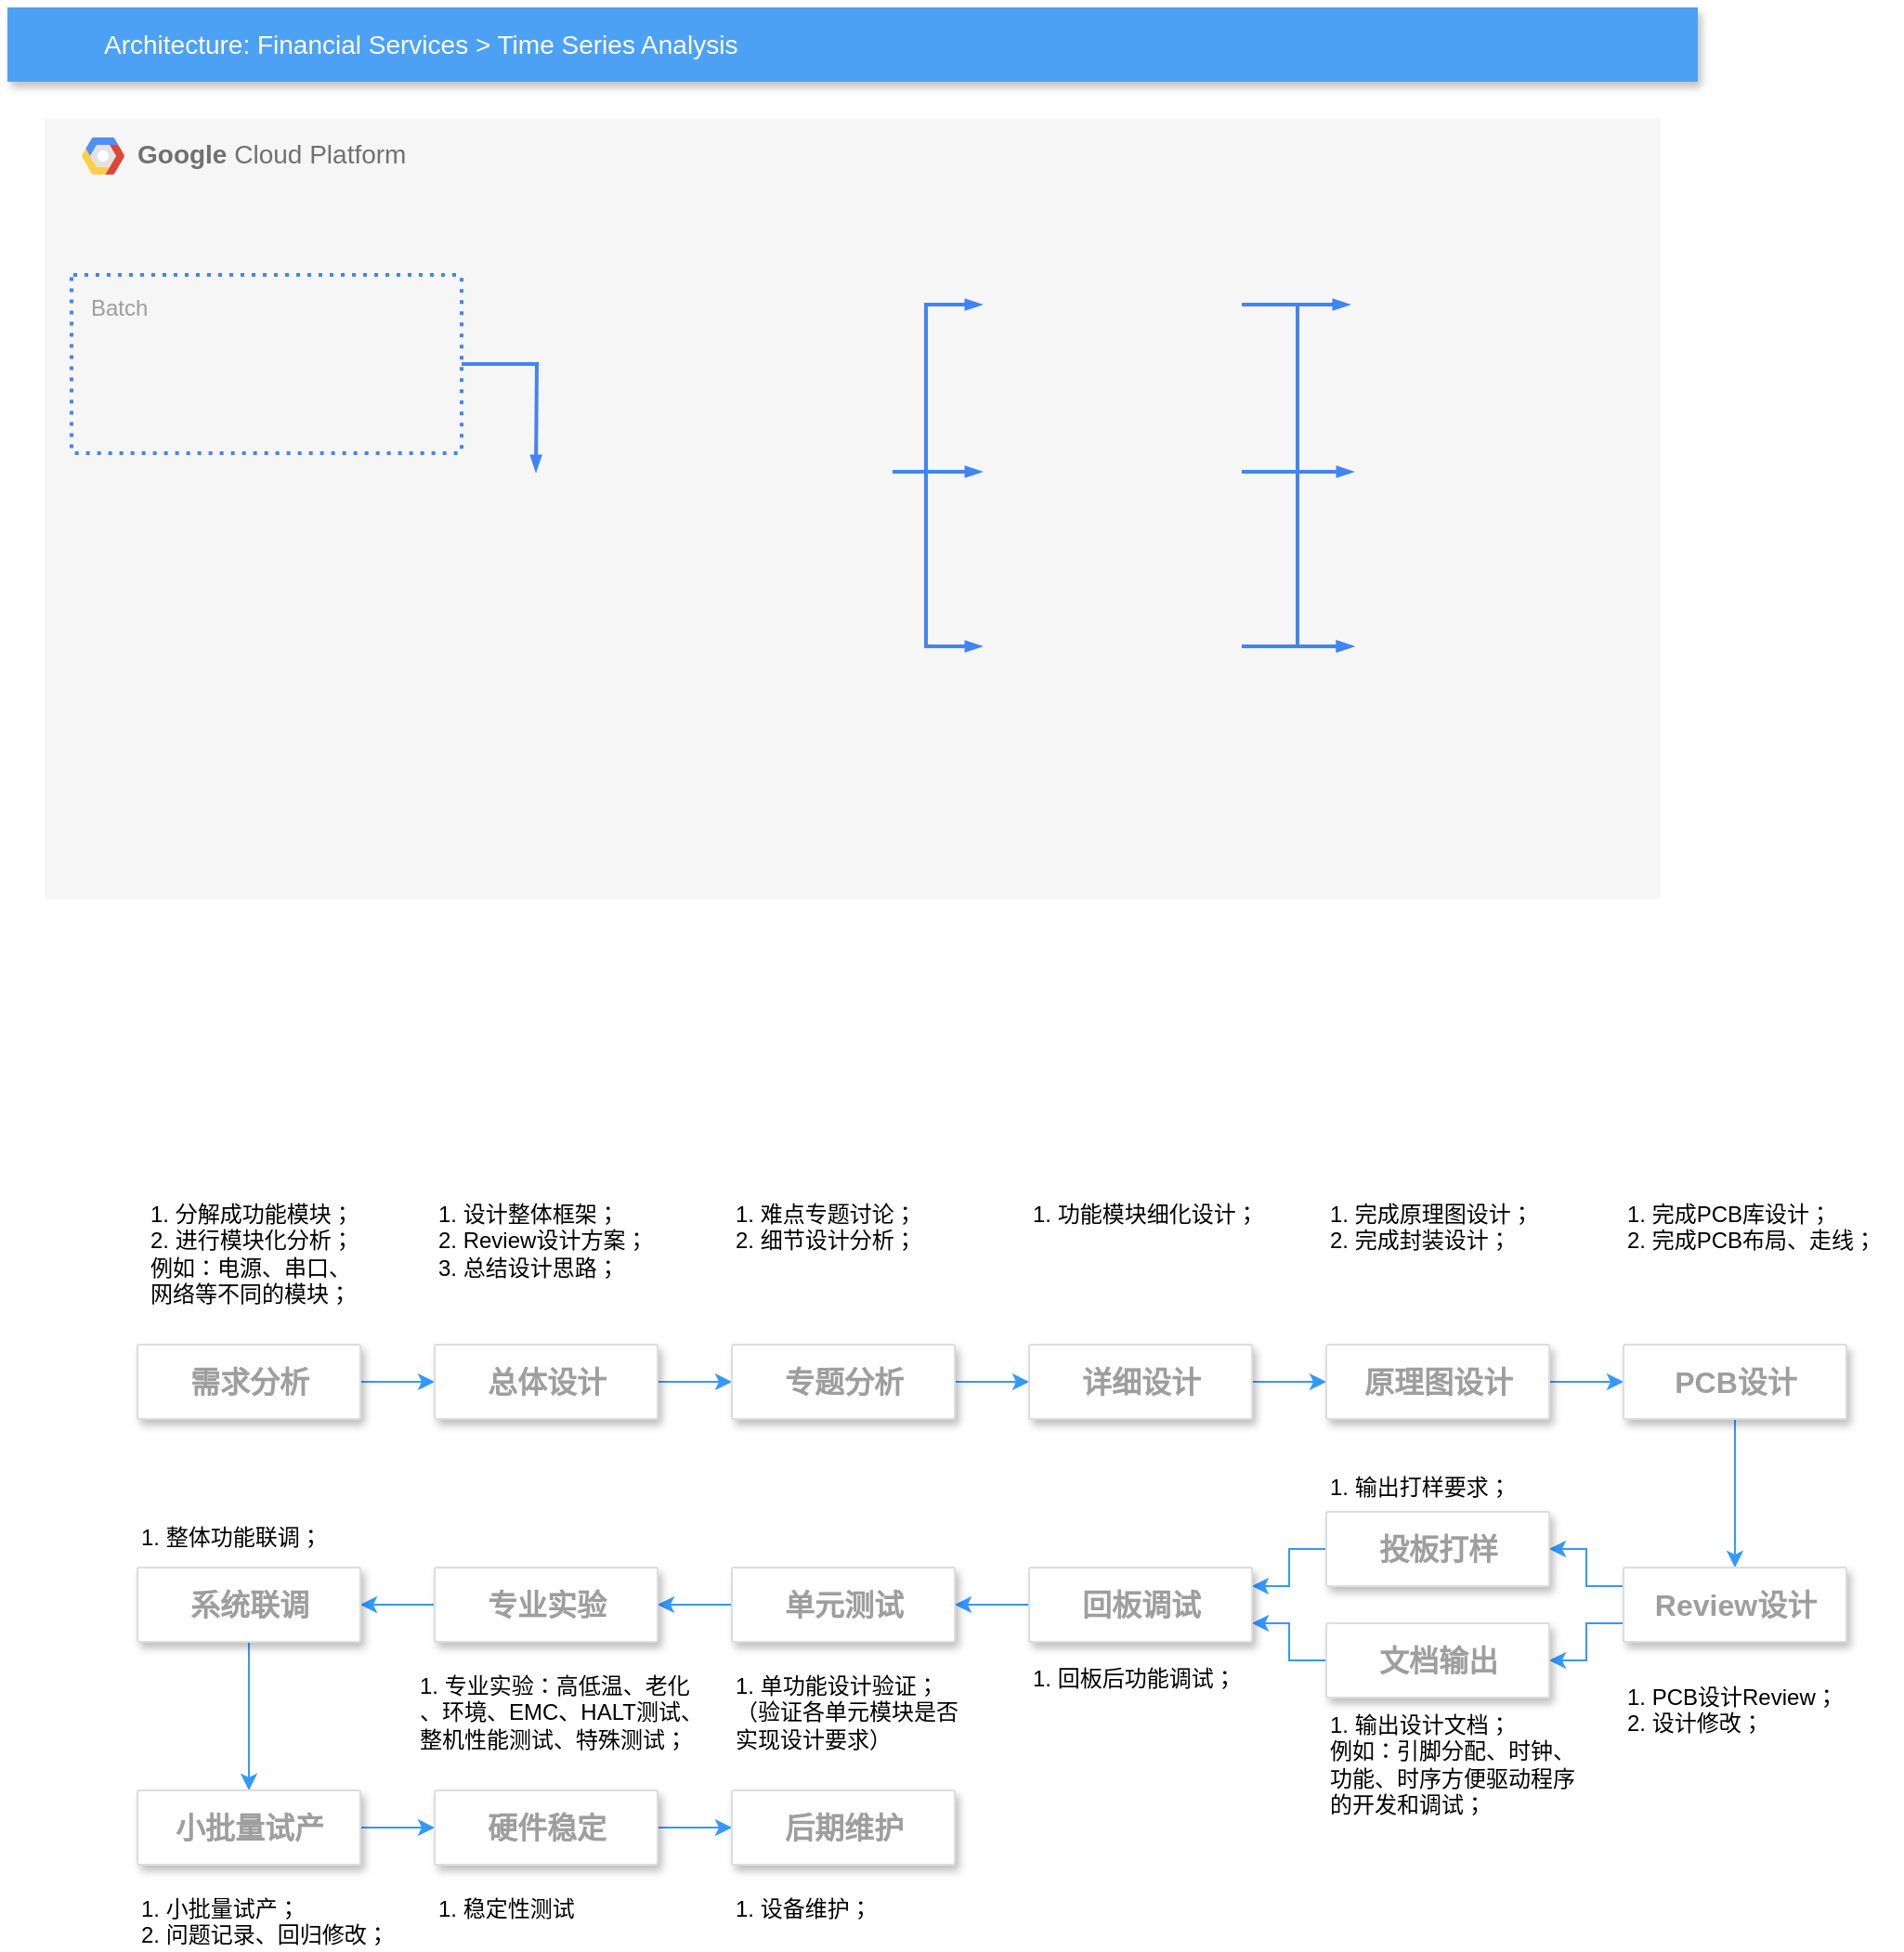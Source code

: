 <mxfile version="10.6.6" type="github"><diagram id="f106602c-feb2-e66a-4537-3a34d633f6aa" name="Page-1"><mxGraphModel dx="1188" dy="693" grid="1" gridSize="10" guides="1" tooltips="1" connect="1" arrows="1" fold="1" page="1" pageScale="1" pageWidth="1169" pageHeight="827" background="#ffffff" math="0" shadow="0"><root><mxCell id="0"/><mxCell id="1" parent="0"/><mxCell id="14" value="&lt;b&gt;Google &lt;/b&gt;Cloud Platform" style="fillColor=#F6F6F6;strokeColor=none;shadow=0;gradientColor=none;fontSize=14;align=left;spacing=10;fontColor=#717171;9E9E9E;verticalAlign=top;spacingTop=-4;fontStyle=0;spacingLeft=40;html=1;" parent="1" vertex="1"><mxGeometry x="150" y="100" width="870" height="420" as="geometry"/></mxCell><mxCell id="15" value="" style="shape=mxgraph.gcp2.google_cloud_platform;fillColor=#F6F6F6;strokeColor=none;shadow=0;gradientColor=none;" parent="14" vertex="1"><mxGeometry width="23" height="20" relative="1" as="geometry"><mxPoint x="20" y="10" as="offset"/></mxGeometry></mxCell><mxCell id="721" style="edgeStyle=orthogonalEdgeStyle;rounded=0;html=1;labelBackgroundColor=none;startFill=1;startSize=4;endArrow=blockThin;endFill=1;endSize=4;jettySize=auto;orthogonalLoop=1;strokeColor=#4284F3;strokeWidth=2;fontSize=12;fontColor=#000000;align=center;dashed=0;" parent="1" source="653" edge="1"><mxGeometry relative="1" as="geometry"><mxPoint x="414.5" y="290" as="targetPoint"/></mxGeometry></mxCell><mxCell id="653" value="Batch" style="rounded=1;absoluteArcSize=1;arcSize=2;html=1;strokeColor=#4284F3;gradientColor=none;shadow=0;dashed=1;fontSize=12;fontColor=#9E9E9E;align=left;verticalAlign=top;spacing=10;spacingTop=-4;fillColor=none;dashPattern=1 2;strokeWidth=2;" parent="1" vertex="1"><mxGeometry x="164.5" y="184" width="210" height="96" as="geometry"/></mxCell><mxCell id="2" value="Architecture: Financial Services &amp;gt; Time Series Analysis" style="fillColor=#4DA1F5;strokeColor=none;shadow=1;gradientColor=none;fontSize=14;align=left;spacingLeft=50;fontColor=#ffffff;html=1;" parent="1" vertex="1"><mxGeometry x="130" y="40" width="910" height="40" as="geometry"/></mxCell><mxCell id="D6XJR3hi3Ydohm2F1cCN-746" style="edgeStyle=orthogonalEdgeStyle;rounded=0;orthogonalLoop=1;jettySize=auto;html=1;exitX=1;exitY=0.5;exitDx=0;exitDy=0;entryX=0;entryY=0.5;entryDx=0;entryDy=0;strokeColor=#3399FF;" parent="1" source="694" target="D6XJR3hi3Ydohm2F1cCN-731" edge="1"><mxGeometry relative="1" as="geometry"/></mxCell><mxCell id="694" value="&lt;b&gt;&lt;font style=&quot;font-size: 16px&quot;&gt;需求分析&lt;/font&gt;&lt;/b&gt;" style="strokeColor=#dddddd;fillColor=#ffffff;shadow=1;strokeWidth=1;rounded=1;absoluteArcSize=1;arcSize=2;fontSize=10;fontColor=#9E9E9E;align=center;html=1;" parent="1" vertex="1"><mxGeometry x="200" y="760" width="120" height="40" as="geometry"/></mxCell><mxCell id="723" style="edgeStyle=orthogonalEdgeStyle;rounded=0;html=1;labelBackgroundColor=none;startFill=1;startSize=4;endArrow=blockThin;endFill=1;endSize=4;jettySize=auto;orthogonalLoop=1;strokeColor=#4284F3;strokeWidth=2;fontSize=12;fontColor=#000000;align=center;dashed=0;" parent="1" edge="1"><mxGeometry relative="1" as="geometry"><Array as="points"><mxPoint x="624.5" y="290"/><mxPoint x="624.5" y="200"/></Array><mxPoint x="606.5" y="290" as="sourcePoint"/><mxPoint x="654.5" y="200" as="targetPoint"/></mxGeometry></mxCell><mxCell id="724" style="edgeStyle=orthogonalEdgeStyle;rounded=0;html=1;labelBackgroundColor=none;startFill=1;startSize=4;endArrow=blockThin;endFill=1;endSize=4;jettySize=auto;orthogonalLoop=1;strokeColor=#4284F3;strokeWidth=2;fontSize=12;fontColor=#000000;align=center;dashed=0;" parent="1" edge="1"><mxGeometry relative="1" as="geometry"><mxPoint x="606.5" y="290" as="sourcePoint"/><mxPoint x="654.5" y="290" as="targetPoint"/></mxGeometry></mxCell><mxCell id="725" style="edgeStyle=orthogonalEdgeStyle;rounded=0;html=1;labelBackgroundColor=none;startFill=1;startSize=4;endArrow=blockThin;endFill=1;endSize=4;jettySize=auto;orthogonalLoop=1;strokeColor=#4284F3;strokeWidth=2;fontSize=12;fontColor=#000000;align=center;dashed=0;" parent="1" edge="1"><mxGeometry relative="1" as="geometry"><Array as="points"><mxPoint x="624.5" y="290"/><mxPoint x="624.5" y="384"/></Array><mxPoint x="606.5" y="290" as="sourcePoint"/><mxPoint x="654.5" y="384" as="targetPoint"/></mxGeometry></mxCell><mxCell id="727" style="edgeStyle=orthogonalEdgeStyle;rounded=0;html=1;labelBackgroundColor=none;startFill=1;startSize=4;endArrow=blockThin;endFill=1;endSize=4;jettySize=auto;orthogonalLoop=1;strokeColor=#4284F3;strokeWidth=2;fontSize=12;fontColor=#000000;align=center;dashed=0;" parent="1" edge="1"><mxGeometry relative="1" as="geometry"><mxPoint x="794.5" y="290" as="sourcePoint"/><mxPoint x="854.5" y="290" as="targetPoint"/></mxGeometry></mxCell><mxCell id="726" style="edgeStyle=orthogonalEdgeStyle;rounded=0;html=1;labelBackgroundColor=none;startFill=1;startSize=4;endArrow=blockThin;endFill=1;endSize=4;jettySize=auto;orthogonalLoop=1;strokeColor=#4284F3;strokeWidth=2;fontSize=12;fontColor=#000000;align=center;dashed=0;" parent="1" edge="1"><mxGeometry relative="1" as="geometry"><mxPoint x="794.5" y="200" as="sourcePoint"/><mxPoint x="852.5" y="200" as="targetPoint"/></mxGeometry></mxCell><mxCell id="729" style="edgeStyle=orthogonalEdgeStyle;rounded=0;html=1;labelBackgroundColor=none;startFill=1;startSize=4;endArrow=blockThin;endFill=1;endSize=4;jettySize=auto;orthogonalLoop=1;strokeColor=#4284F3;strokeWidth=2;fontSize=12;fontColor=#000000;align=center;dashed=0;" parent="1" edge="1"><mxGeometry relative="1" as="geometry"><Array as="points"><mxPoint x="824.5" y="200"/><mxPoint x="824.5" y="384"/></Array><mxPoint x="794.5" y="200" as="sourcePoint"/><mxPoint x="854.5" y="384" as="targetPoint"/></mxGeometry></mxCell><mxCell id="728" style="edgeStyle=orthogonalEdgeStyle;rounded=0;html=1;labelBackgroundColor=none;startFill=1;startSize=4;endArrow=blockThin;endFill=1;endSize=4;jettySize=auto;orthogonalLoop=1;strokeColor=#4284F3;strokeWidth=2;fontSize=12;fontColor=#000000;align=center;dashed=0;" parent="1" edge="1"><mxGeometry relative="1" as="geometry"><mxPoint x="794.5" y="384" as="sourcePoint"/><mxPoint x="854.5" y="384" as="targetPoint"/></mxGeometry></mxCell><mxCell id="kK6LnfnBjax_TeEGbpyU-729" value="" style="edgeStyle=orthogonalEdgeStyle;rounded=0;orthogonalLoop=1;jettySize=auto;html=1;strokeColor=#3399FF;" edge="1" parent="1" source="D6XJR3hi3Ydohm2F1cCN-731" target="D6XJR3hi3Ydohm2F1cCN-732"><mxGeometry relative="1" as="geometry"/></mxCell><mxCell id="D6XJR3hi3Ydohm2F1cCN-731" value="&lt;b&gt;&lt;font style=&quot;font-size: 16px&quot;&gt;总体设计&lt;br&gt;&lt;/font&gt;&lt;/b&gt;" style="strokeColor=#dddddd;fillColor=#ffffff;shadow=1;strokeWidth=1;rounded=1;absoluteArcSize=1;arcSize=2;fontSize=10;fontColor=#9E9E9E;align=center;html=1;" parent="1" vertex="1"><mxGeometry x="360" y="760" width="120" height="40" as="geometry"/></mxCell><mxCell id="kK6LnfnBjax_TeEGbpyU-730" value="" style="edgeStyle=orthogonalEdgeStyle;rounded=0;orthogonalLoop=1;jettySize=auto;html=1;strokeColor=#3399FF;" edge="1" parent="1" source="D6XJR3hi3Ydohm2F1cCN-732" target="D6XJR3hi3Ydohm2F1cCN-733"><mxGeometry relative="1" as="geometry"/></mxCell><mxCell id="D6XJR3hi3Ydohm2F1cCN-732" value="&lt;b&gt;&lt;font style=&quot;font-size: 16px&quot;&gt;专题分析&lt;br&gt;&lt;/font&gt;&lt;/b&gt;" style="strokeColor=#dddddd;fillColor=#ffffff;shadow=1;strokeWidth=1;rounded=1;absoluteArcSize=1;arcSize=2;fontSize=10;fontColor=#9E9E9E;align=center;html=1;" parent="1" vertex="1"><mxGeometry x="520" y="760" width="120" height="40" as="geometry"/></mxCell><mxCell id="kK6LnfnBjax_TeEGbpyU-731" value="" style="edgeStyle=orthogonalEdgeStyle;rounded=0;orthogonalLoop=1;jettySize=auto;html=1;strokeColor=#3399FF;" edge="1" parent="1" source="D6XJR3hi3Ydohm2F1cCN-733" target="D6XJR3hi3Ydohm2F1cCN-734"><mxGeometry relative="1" as="geometry"/></mxCell><mxCell id="D6XJR3hi3Ydohm2F1cCN-733" value="&lt;b&gt;&lt;font style=&quot;font-size: 16px&quot;&gt;详细设计&lt;br&gt;&lt;/font&gt;&lt;/b&gt;" style="strokeColor=#dddddd;fillColor=#ffffff;shadow=1;strokeWidth=1;rounded=1;absoluteArcSize=1;arcSize=2;fontSize=10;fontColor=#9E9E9E;align=center;html=1;" parent="1" vertex="1"><mxGeometry x="680" y="760" width="120" height="40" as="geometry"/></mxCell><mxCell id="kK6LnfnBjax_TeEGbpyU-732" value="" style="edgeStyle=orthogonalEdgeStyle;rounded=0;orthogonalLoop=1;jettySize=auto;html=1;strokeColor=#3399FF;" edge="1" parent="1" source="D6XJR3hi3Ydohm2F1cCN-734" target="D6XJR3hi3Ydohm2F1cCN-735"><mxGeometry relative="1" as="geometry"/></mxCell><mxCell id="D6XJR3hi3Ydohm2F1cCN-734" value="&lt;b&gt;&lt;font style=&quot;font-size: 16px&quot;&gt;原理图设计&lt;br&gt;&lt;/font&gt;&lt;/b&gt;" style="strokeColor=#dddddd;fillColor=#ffffff;shadow=1;strokeWidth=1;rounded=1;absoluteArcSize=1;arcSize=2;fontSize=10;fontColor=#9E9E9E;align=center;html=1;" parent="1" vertex="1"><mxGeometry x="840" y="760" width="120" height="40" as="geometry"/></mxCell><mxCell id="kK6LnfnBjax_TeEGbpyU-733" value="" style="edgeStyle=orthogonalEdgeStyle;rounded=0;orthogonalLoop=1;jettySize=auto;html=1;strokeColor=#3399FF;" edge="1" parent="1" source="D6XJR3hi3Ydohm2F1cCN-735" target="D6XJR3hi3Ydohm2F1cCN-736"><mxGeometry relative="1" as="geometry"/></mxCell><mxCell id="D6XJR3hi3Ydohm2F1cCN-735" value="&lt;b&gt;&lt;font style=&quot;font-size: 16px&quot;&gt;PCB设计&lt;br&gt;&lt;/font&gt;&lt;/b&gt;" style="strokeColor=#dddddd;fillColor=#ffffff;shadow=1;strokeWidth=1;rounded=1;absoluteArcSize=1;arcSize=2;fontSize=10;fontColor=#9E9E9E;align=center;html=1;" parent="1" vertex="1"><mxGeometry x="1000" y="760" width="120" height="40" as="geometry"/></mxCell><mxCell id="kK6LnfnBjax_TeEGbpyU-747" style="edgeStyle=orthogonalEdgeStyle;rounded=0;orthogonalLoop=1;jettySize=auto;html=1;exitX=0;exitY=0.75;exitDx=0;exitDy=0;entryX=1;entryY=0.5;entryDx=0;entryDy=0;strokeColor=#3399FF;" edge="1" parent="1" source="D6XJR3hi3Ydohm2F1cCN-736" target="kK6LnfnBjax_TeEGbpyU-743"><mxGeometry relative="1" as="geometry"/></mxCell><mxCell id="kK6LnfnBjax_TeEGbpyU-748" style="edgeStyle=orthogonalEdgeStyle;rounded=0;orthogonalLoop=1;jettySize=auto;html=1;exitX=0;exitY=0.25;exitDx=0;exitDy=0;entryX=1;entryY=0.5;entryDx=0;entryDy=0;strokeColor=#3399FF;" edge="1" parent="1" source="D6XJR3hi3Ydohm2F1cCN-736" target="D6XJR3hi3Ydohm2F1cCN-737"><mxGeometry relative="1" as="geometry"/></mxCell><mxCell id="D6XJR3hi3Ydohm2F1cCN-736" value="&lt;b&gt;&lt;font style=&quot;font-size: 16px&quot;&gt;Review设计&lt;br&gt;&lt;/font&gt;&lt;/b&gt;" style="strokeColor=#dddddd;fillColor=#ffffff;shadow=1;strokeWidth=1;rounded=1;absoluteArcSize=1;arcSize=2;fontSize=10;fontColor=#9E9E9E;align=center;html=1;" parent="1" vertex="1"><mxGeometry x="1000" y="880" width="120" height="40" as="geometry"/></mxCell><mxCell id="kK6LnfnBjax_TeEGbpyU-749" style="edgeStyle=orthogonalEdgeStyle;rounded=0;orthogonalLoop=1;jettySize=auto;html=1;exitX=0;exitY=0.5;exitDx=0;exitDy=0;entryX=1;entryY=0.25;entryDx=0;entryDy=0;strokeColor=#3399FF;" edge="1" parent="1" source="D6XJR3hi3Ydohm2F1cCN-737" target="D6XJR3hi3Ydohm2F1cCN-738"><mxGeometry relative="1" as="geometry"/></mxCell><mxCell id="D6XJR3hi3Ydohm2F1cCN-737" value="&lt;b&gt;&lt;font style=&quot;font-size: 16px&quot;&gt;投板打样&lt;br&gt;&lt;/font&gt;&lt;/b&gt;" style="strokeColor=#dddddd;fillColor=#ffffff;shadow=1;strokeWidth=1;rounded=1;absoluteArcSize=1;arcSize=2;fontSize=10;fontColor=#9E9E9E;align=center;html=1;" parent="1" vertex="1"><mxGeometry x="840" y="850" width="120" height="40" as="geometry"/></mxCell><mxCell id="kK6LnfnBjax_TeEGbpyU-750" style="edgeStyle=orthogonalEdgeStyle;rounded=0;orthogonalLoop=1;jettySize=auto;html=1;exitX=0;exitY=0.5;exitDx=0;exitDy=0;entryX=1;entryY=0.75;entryDx=0;entryDy=0;strokeColor=#3399FF;" edge="1" parent="1" source="kK6LnfnBjax_TeEGbpyU-743" target="D6XJR3hi3Ydohm2F1cCN-738"><mxGeometry relative="1" as="geometry"/></mxCell><mxCell id="kK6LnfnBjax_TeEGbpyU-743" value="&lt;b&gt;&lt;font style=&quot;font-size: 16px&quot;&gt;文档输出&lt;br&gt;&lt;/font&gt;&lt;/b&gt;" style="strokeColor=#dddddd;fillColor=#ffffff;shadow=1;strokeWidth=1;rounded=1;absoluteArcSize=1;arcSize=2;fontSize=10;fontColor=#9E9E9E;align=center;html=1;" vertex="1" parent="1"><mxGeometry x="840" y="910" width="120" height="40" as="geometry"/></mxCell><mxCell id="D6XJR3hi3Ydohm2F1cCN-755" value="" style="edgeStyle=orthogonalEdgeStyle;rounded=0;orthogonalLoop=1;jettySize=auto;html=1;strokeColor=#3399FF;" parent="1" source="D6XJR3hi3Ydohm2F1cCN-738" target="D6XJR3hi3Ydohm2F1cCN-739" edge="1"><mxGeometry relative="1" as="geometry"/></mxCell><mxCell id="D6XJR3hi3Ydohm2F1cCN-738" value="&lt;b&gt;&lt;font style=&quot;font-size: 16px&quot;&gt;回板调试&lt;br&gt;&lt;/font&gt;&lt;/b&gt;" style="strokeColor=#dddddd;fillColor=#ffffff;shadow=1;strokeWidth=1;rounded=1;absoluteArcSize=1;arcSize=2;fontSize=10;fontColor=#9E9E9E;align=center;html=1;" parent="1" vertex="1"><mxGeometry x="680" y="880" width="120" height="40" as="geometry"/></mxCell><mxCell id="D6XJR3hi3Ydohm2F1cCN-756" value="" style="edgeStyle=orthogonalEdgeStyle;rounded=0;orthogonalLoop=1;jettySize=auto;html=1;strokeColor=#3399FF;" parent="1" source="D6XJR3hi3Ydohm2F1cCN-739" target="D6XJR3hi3Ydohm2F1cCN-740" edge="1"><mxGeometry relative="1" as="geometry"/></mxCell><mxCell id="D6XJR3hi3Ydohm2F1cCN-739" value="&lt;b&gt;&lt;font style=&quot;font-size: 16px&quot;&gt;单元测试&lt;br&gt;&lt;/font&gt;&lt;/b&gt;" style="strokeColor=#dddddd;fillColor=#ffffff;shadow=1;strokeWidth=1;rounded=1;absoluteArcSize=1;arcSize=2;fontSize=10;fontColor=#9E9E9E;align=center;html=1;" parent="1" vertex="1"><mxGeometry x="520" y="880" width="120" height="40" as="geometry"/></mxCell><mxCell id="D6XJR3hi3Ydohm2F1cCN-757" value="" style="edgeStyle=orthogonalEdgeStyle;rounded=0;orthogonalLoop=1;jettySize=auto;html=1;strokeColor=#3399FF;" parent="1" source="D6XJR3hi3Ydohm2F1cCN-740" target="D6XJR3hi3Ydohm2F1cCN-741" edge="1"><mxGeometry relative="1" as="geometry"/></mxCell><mxCell id="D6XJR3hi3Ydohm2F1cCN-740" value="&lt;b&gt;&lt;font style=&quot;font-size: 16px&quot;&gt;专业实验&lt;br&gt;&lt;/font&gt;&lt;/b&gt;" style="strokeColor=#dddddd;fillColor=#ffffff;shadow=1;strokeWidth=1;rounded=1;absoluteArcSize=1;arcSize=2;fontSize=10;fontColor=#9E9E9E;align=center;html=1;" parent="1" vertex="1"><mxGeometry x="360" y="880" width="120" height="40" as="geometry"/></mxCell><mxCell id="D6XJR3hi3Ydohm2F1cCN-758" value="" style="edgeStyle=orthogonalEdgeStyle;rounded=0;orthogonalLoop=1;jettySize=auto;html=1;strokeColor=#3399FF;" parent="1" source="D6XJR3hi3Ydohm2F1cCN-741" target="D6XJR3hi3Ydohm2F1cCN-742" edge="1"><mxGeometry relative="1" as="geometry"/></mxCell><mxCell id="D6XJR3hi3Ydohm2F1cCN-741" value="&lt;b&gt;&lt;font style=&quot;font-size: 16px&quot;&gt;系统联调&lt;br&gt;&lt;/font&gt;&lt;/b&gt;" style="strokeColor=#dddddd;fillColor=#ffffff;shadow=1;strokeWidth=1;rounded=1;absoluteArcSize=1;arcSize=2;fontSize=10;fontColor=#9E9E9E;align=center;html=1;" parent="1" vertex="1"><mxGeometry x="200" y="880" width="120" height="40" as="geometry"/></mxCell><mxCell id="D6XJR3hi3Ydohm2F1cCN-759" value="" style="edgeStyle=orthogonalEdgeStyle;rounded=0;orthogonalLoop=1;jettySize=auto;html=1;strokeColor=#3399FF;" parent="1" source="D6XJR3hi3Ydohm2F1cCN-742" target="D6XJR3hi3Ydohm2F1cCN-744" edge="1"><mxGeometry relative="1" as="geometry"/></mxCell><mxCell id="D6XJR3hi3Ydohm2F1cCN-742" value="&lt;b&gt;&lt;font style=&quot;font-size: 16px&quot;&gt;小批量试产&lt;br&gt;&lt;/font&gt;&lt;/b&gt;" style="strokeColor=#dddddd;fillColor=#ffffff;shadow=1;strokeWidth=1;rounded=1;absoluteArcSize=1;arcSize=2;fontSize=10;fontColor=#9E9E9E;align=center;html=1;" parent="1" vertex="1"><mxGeometry x="200" y="1000" width="120" height="40" as="geometry"/></mxCell><mxCell id="D6XJR3hi3Ydohm2F1cCN-760" value="" style="edgeStyle=orthogonalEdgeStyle;rounded=0;orthogonalLoop=1;jettySize=auto;html=1;strokeColor=#3399FF;" parent="1" source="D6XJR3hi3Ydohm2F1cCN-744" target="D6XJR3hi3Ydohm2F1cCN-745" edge="1"><mxGeometry relative="1" as="geometry"/></mxCell><mxCell id="D6XJR3hi3Ydohm2F1cCN-744" value="&lt;b&gt;&lt;font style=&quot;font-size: 16px&quot;&gt;硬件稳定&lt;br&gt;&lt;/font&gt;&lt;/b&gt;" style="strokeColor=#dddddd;fillColor=#ffffff;shadow=1;strokeWidth=1;rounded=1;absoluteArcSize=1;arcSize=2;fontSize=10;fontColor=#9E9E9E;align=center;html=1;" parent="1" vertex="1"><mxGeometry x="360" y="1000" width="120" height="40" as="geometry"/></mxCell><mxCell id="D6XJR3hi3Ydohm2F1cCN-745" value="&lt;b&gt;&lt;font style=&quot;font-size: 16px&quot;&gt;后期维护&lt;br&gt;&lt;/font&gt;&lt;/b&gt;" style="strokeColor=#dddddd;fillColor=#ffffff;shadow=1;strokeWidth=1;rounded=1;absoluteArcSize=1;arcSize=2;fontSize=10;fontColor=#9E9E9E;align=center;html=1;" parent="1" vertex="1"><mxGeometry x="520" y="1000" width="120" height="40" as="geometry"/></mxCell><mxCell id="kK6LnfnBjax_TeEGbpyU-734" value="1. 分解成功能模块；&lt;br&gt;2. 进行模块化分析；&lt;br&gt;例如：电源、串口、&lt;br&gt;网络等不同的模块；&lt;br&gt;" style="text;html=1;resizable=0;points=[];autosize=1;align=left;verticalAlign=top;spacingTop=-4;" vertex="1" parent="1"><mxGeometry x="204.5" y="680" width="130" height="60" as="geometry"/></mxCell><mxCell id="kK6LnfnBjax_TeEGbpyU-735" value="1. 设计整体框架；&lt;br&gt;2. Review设计方案；&lt;br&gt;3. 总结设计思路；&lt;br&gt;" style="text;html=1;resizable=0;points=[];autosize=1;align=left;verticalAlign=top;spacingTop=-4;" vertex="1" parent="1"><mxGeometry x="360" y="680" width="130" height="40" as="geometry"/></mxCell><mxCell id="kK6LnfnBjax_TeEGbpyU-736" value="1. 难点专题讨论；&lt;br&gt;2. 细节设计分析；&lt;br&gt;" style="text;html=1;resizable=0;points=[];autosize=1;align=left;verticalAlign=top;spacingTop=-4;" vertex="1" parent="1"><mxGeometry x="520" y="680" width="110" height="30" as="geometry"/></mxCell><mxCell id="kK6LnfnBjax_TeEGbpyU-738" value="1. 功能模块细化设计；&lt;br&gt;" style="text;html=1;resizable=0;points=[];autosize=1;align=left;verticalAlign=top;spacingTop=-4;" vertex="1" parent="1"><mxGeometry x="680" y="680" width="140" height="20" as="geometry"/></mxCell><mxCell id="kK6LnfnBjax_TeEGbpyU-739" value="1. 完成原理图设计；&lt;br&gt;2. 完成封装设计；&lt;br&gt;" style="text;html=1;resizable=0;points=[];autosize=1;align=left;verticalAlign=top;spacingTop=-4;" vertex="1" parent="1"><mxGeometry x="840" y="680" width="130" height="30" as="geometry"/></mxCell><mxCell id="kK6LnfnBjax_TeEGbpyU-740" value="1. 完成PCB库设计；&lt;br&gt;2. 完成PCB布局、走线；&lt;br&gt;" style="text;html=1;resizable=0;points=[];autosize=1;align=left;verticalAlign=top;spacingTop=-4;" vertex="1" parent="1"><mxGeometry x="1000" y="680" width="150" height="30" as="geometry"/></mxCell><mxCell id="kK6LnfnBjax_TeEGbpyU-741" value="1. PCB设计Review；&lt;br&gt;2. 设计修改；&lt;br&gt;" style="text;html=1;resizable=0;points=[];autosize=1;align=left;verticalAlign=top;spacingTop=-4;" vertex="1" parent="1"><mxGeometry x="1000" y="940" width="130" height="30" as="geometry"/></mxCell><mxCell id="kK6LnfnBjax_TeEGbpyU-751" value="1. 输出打样要求；&lt;br&gt;" style="text;html=1;resizable=0;points=[];autosize=1;align=left;verticalAlign=top;spacingTop=-4;" vertex="1" parent="1"><mxGeometry x="840" y="827" width="110" height="20" as="geometry"/></mxCell><mxCell id="kK6LnfnBjax_TeEGbpyU-752" value="1. 输出设计文档；&lt;br&gt;例如：引脚分配、时钟、&lt;br&gt;功能、时序方便驱动程序&lt;br&gt;的开发和调试；&lt;br&gt;" style="text;html=1;resizable=0;points=[];autosize=1;align=left;verticalAlign=top;spacingTop=-4;" vertex="1" parent="1"><mxGeometry x="840" y="955" width="150" height="60" as="geometry"/></mxCell><mxCell id="kK6LnfnBjax_TeEGbpyU-753" value="1. 回板后功能调试；&lt;br&gt;" style="text;html=1;resizable=0;points=[];autosize=1;align=left;verticalAlign=top;spacingTop=-4;" vertex="1" parent="1"><mxGeometry x="680" y="930" width="130" height="20" as="geometry"/></mxCell><mxCell id="kK6LnfnBjax_TeEGbpyU-754" value="1. 单功能设计验证；&lt;br&gt;（验证各单元模块是否&lt;br&gt;实现设计要求）&lt;br&gt;" style="text;html=1;" vertex="1" parent="1"><mxGeometry x="520" y="930" width="110" height="30" as="geometry"/></mxCell><mxCell id="kK6LnfnBjax_TeEGbpyU-755" value="1. 专业实验：高低温、老化&lt;br&gt;、环境、EMC、HALT测试、&lt;br&gt;整机性能测试、特殊测试；&lt;br&gt;" style="text;html=1;" vertex="1" parent="1"><mxGeometry x="350" y="930" width="110" height="30" as="geometry"/></mxCell><mxCell id="kK6LnfnBjax_TeEGbpyU-756" value="1. 整体功能联调；" style="text;html=1;" vertex="1" parent="1"><mxGeometry x="200" y="850" width="110" height="30" as="geometry"/></mxCell><mxCell id="kK6LnfnBjax_TeEGbpyU-757" value="1. 小批量试产；&lt;br&gt;2. 问题记录、回归修改；&lt;br&gt;" style="text;html=1;" vertex="1" parent="1"><mxGeometry x="200" y="1050" width="110" height="30" as="geometry"/></mxCell><mxCell id="kK6LnfnBjax_TeEGbpyU-758" value="1. 稳定性测试" style="text;html=1;" vertex="1" parent="1"><mxGeometry x="360" y="1050" width="110" height="30" as="geometry"/></mxCell><mxCell id="kK6LnfnBjax_TeEGbpyU-759" value="1. 设备维护；" style="text;html=1;" vertex="1" parent="1"><mxGeometry x="520" y="1050" width="110" height="30" as="geometry"/></mxCell></root></mxGraphModel></diagram></mxfile>